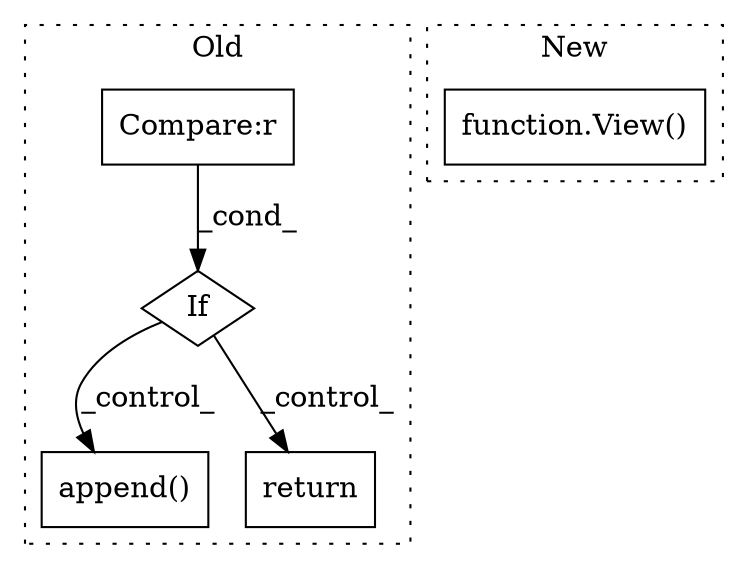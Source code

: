 digraph G {
subgraph cluster0 {
1 [label="append()" a="75" s="5036,5086" l="18,1" shape="box"];
3 [label="If" a="96" s="4712" l="3" shape="diamond"];
4 [label="Compare:r" a="40" s="4720" l="4" shape="box"];
5 [label="return" a="93" s="4741" l="6" shape="box"];
label = "Old";
style="dotted";
}
subgraph cluster1 {
2 [label="function.View()" a="75" s="4996,5041" l="5,1" shape="box"];
label = "New";
style="dotted";
}
3 -> 1 [label="_control_"];
3 -> 5 [label="_control_"];
4 -> 3 [label="_cond_"];
}